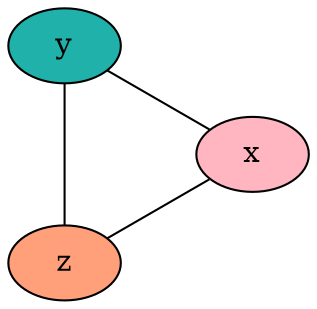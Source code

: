 graph {
graph [layout=circo]
z [style="filled", fillcolor=lightsalmon]
y [style="filled", fillcolor=lightseagreen]
x [style="filled", fillcolor=lightpink]
z -- y
z -- x
y -- x
}